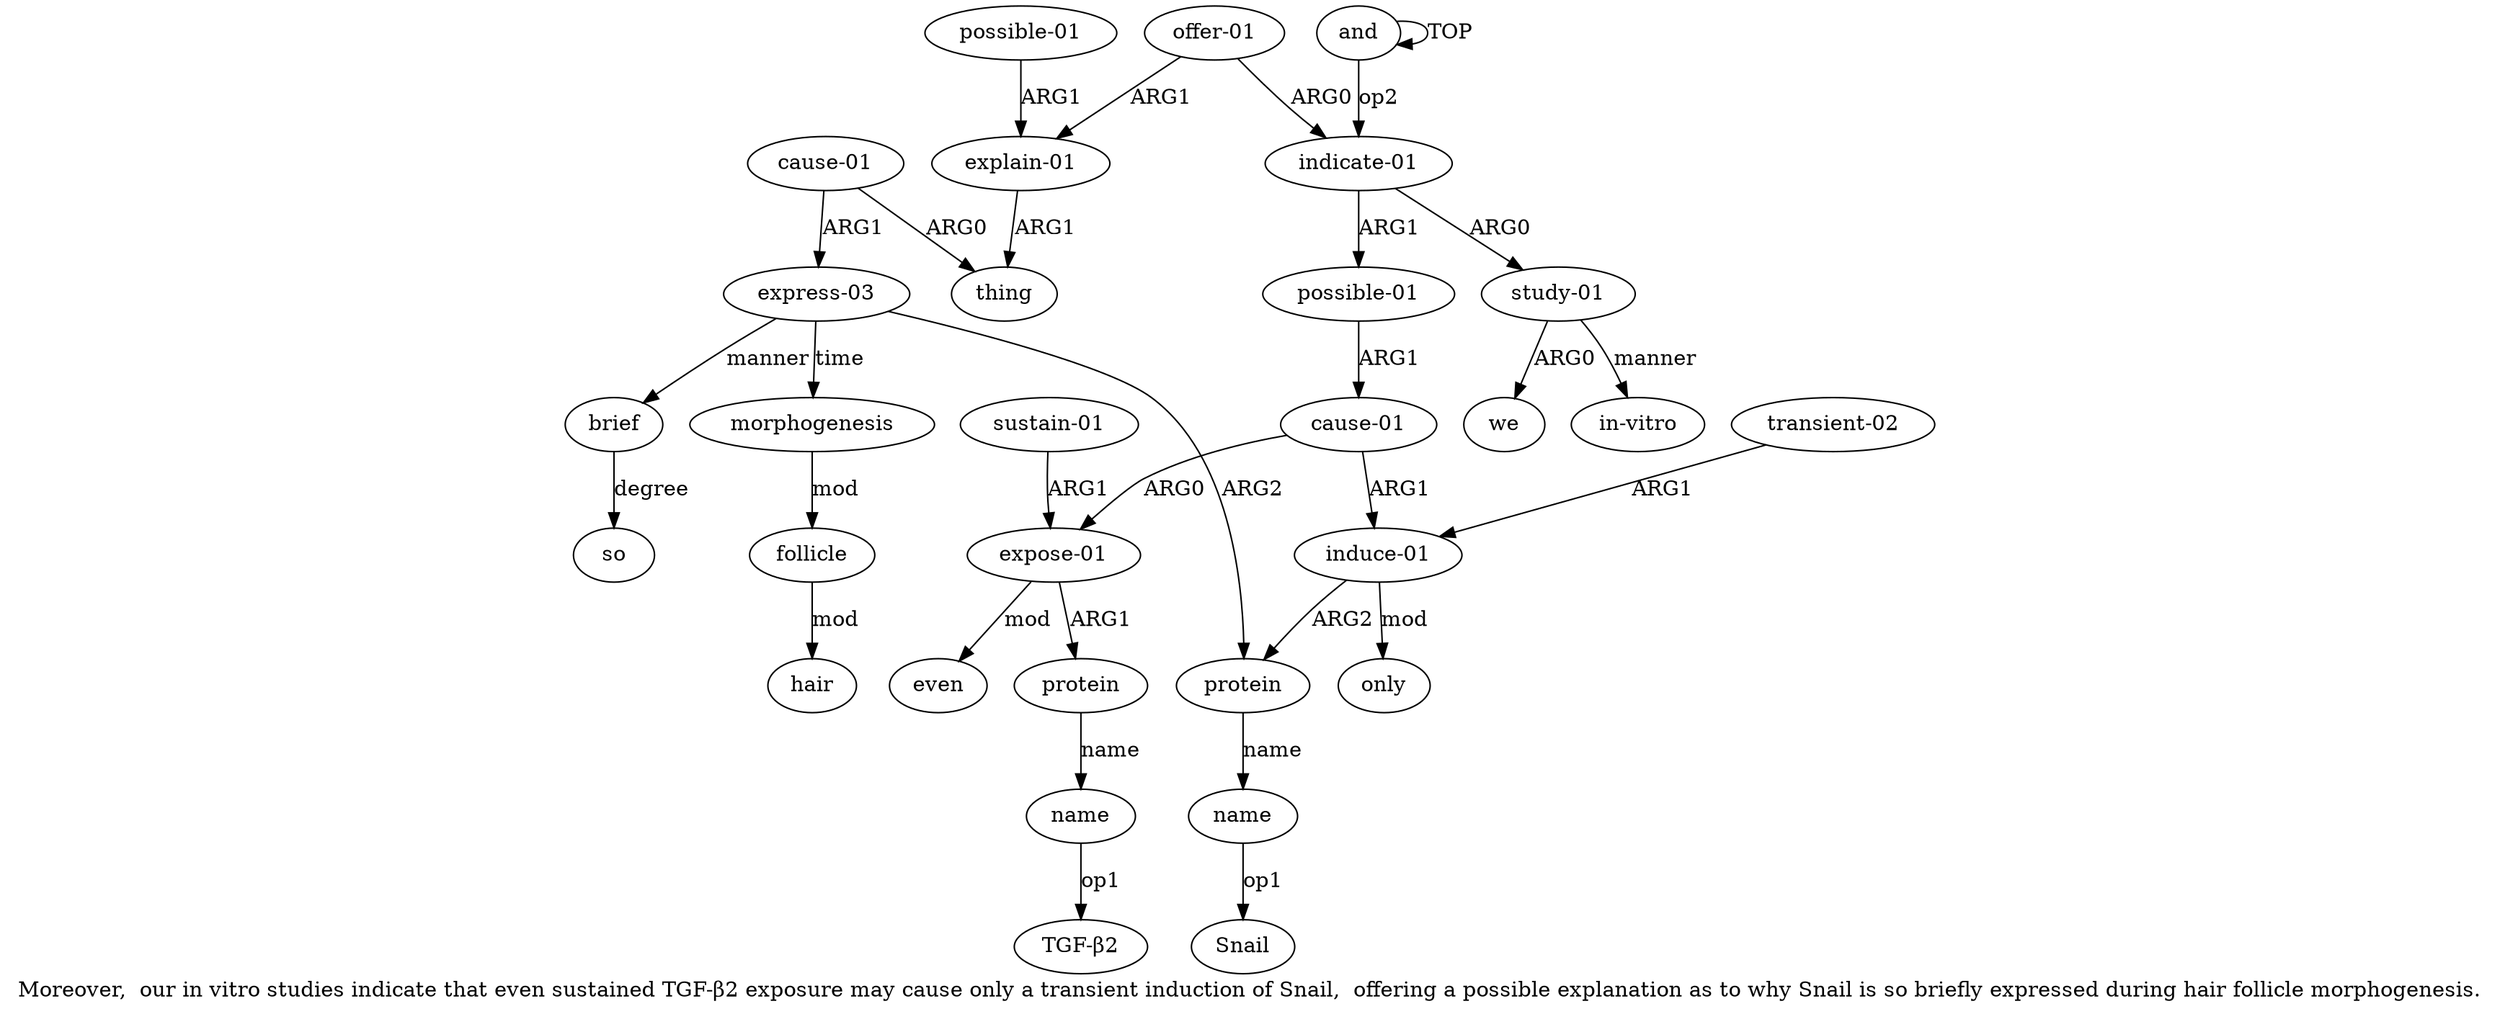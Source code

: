 digraph  {
	graph [label="Moreover,  our in vitro studies indicate that even sustained TGF-β2 exposure may cause only a transient induction of Snail,  offering \
a possible explanation as to why Snail is so briefly expressed during hair follicle morphogenesis."];
	node [label="\N"];
	a20	 [color=black,
		gold_ind=20,
		gold_label="cause-01",
		label="cause-01",
		test_ind=20,
		test_label="cause-01"];
	a21	 [color=black,
		gold_ind=21,
		gold_label="express-03",
		label="express-03",
		test_ind=21,
		test_label="express-03"];
	a20 -> a21 [key=0,
	color=black,
	gold_label=ARG1,
	label=ARG1,
	test_label=ARG1];
a19 [color=black,
	gold_ind=19,
	gold_label=thing,
	label=thing,
	test_ind=19,
	test_label=thing];
a20 -> a19 [key=0,
color=black,
gold_label=ARG0,
label=ARG0,
test_label=ARG0];
a22 [color=black,
gold_ind=22,
gold_label=brief,
label=brief,
test_ind=22,
test_label=brief];
a21 -> a22 [key=0,
color=black,
gold_label=manner,
label=manner,
test_label=manner];
a24 [color=black,
gold_ind=24,
gold_label=morphogenesis,
label=morphogenesis,
test_ind=24,
test_label=morphogenesis];
a21 -> a24 [key=0,
color=black,
gold_label=time,
label=time,
test_label=time];
a13 [color=black,
gold_ind=13,
gold_label=protein,
label=protein,
test_ind=13,
test_label=protein];
a21 -> a13 [key=0,
color=black,
gold_label=ARG2,
label=ARG2,
test_label=ARG2];
a23 [color=black,
gold_ind=23,
gold_label=so,
label=so,
test_ind=23,
test_label=so];
a22 -> a23 [key=0,
color=black,
gold_label=degree,
label=degree,
test_label=degree];
a25 [color=black,
gold_ind=25,
gold_label=follicle,
label=follicle,
test_ind=25,
test_label=follicle];
a24 -> a25 [key=0,
color=black,
gold_label=mod,
label=mod,
test_label=mod];
a26 [color=black,
gold_ind=26,
gold_label=hair,
label=hair,
test_ind=26,
test_label=hair];
a25 -> a26 [key=0,
color=black,
gold_label=mod,
label=mod,
test_label=mod];
a27 [color=black,
gold_ind=27,
gold_label="possible-01",
label="possible-01",
test_ind=27,
test_label="possible-01"];
a18 [color=black,
gold_ind=18,
gold_label="explain-01",
label="explain-01",
test_ind=18,
test_label="explain-01"];
a27 -> a18 [key=0,
color=black,
gold_label=ARG1,
label=ARG1,
test_label=ARG1];
"a9 TGF-β2" [color=black,
gold_ind=-1,
gold_label="TGF-β2",
label="TGF-β2",
test_ind=-1,
test_label="TGF-β2"];
a15 [color=black,
gold_ind=15,
gold_label="transient-02",
label="transient-02",
test_ind=15,
test_label="transient-02"];
a12 [color=black,
gold_ind=12,
gold_label="induce-01",
label="induce-01",
test_ind=12,
test_label="induce-01"];
a15 -> a12 [key=0,
color=black,
gold_label=ARG1,
label=ARG1,
test_label=ARG1];
a14 [color=black,
gold_ind=14,
gold_label=name,
label=name,
test_ind=14,
test_label=name];
"a14 Snail" [color=black,
gold_ind=-1,
gold_label=Snail,
label=Snail,
test_ind=-1,
test_label=Snail];
a14 -> "a14 Snail" [key=0,
color=black,
gold_label=op1,
label=op1,
test_label=op1];
a17 [color=black,
gold_ind=17,
gold_label="offer-01",
label="offer-01",
test_ind=17,
test_label="offer-01"];
a17 -> a18 [key=0,
color=black,
gold_label=ARG1,
label=ARG1,
test_label=ARG1];
a1 [color=black,
gold_ind=1,
gold_label="indicate-01",
label="indicate-01",
test_ind=1,
test_label="indicate-01"];
a17 -> a1 [key=0,
color=black,
gold_label=ARG0,
label=ARG0,
test_label=ARG0];
a16 [color=black,
gold_ind=16,
gold_label=only,
label=only,
test_ind=16,
test_label=only];
a11 [color=black,
gold_ind=11,
gold_label=even,
label=even,
test_ind=11,
test_label=even];
a10 [color=black,
gold_ind=10,
gold_label="sustain-01",
label="sustain-01",
test_ind=10,
test_label="sustain-01"];
a7 [color=black,
gold_ind=7,
gold_label="expose-01",
label="expose-01",
test_ind=7,
test_label="expose-01"];
a10 -> a7 [key=0,
color=black,
gold_label=ARG1,
label=ARG1,
test_label=ARG1];
a13 -> a14 [key=0,
color=black,
gold_label=name,
label=name,
test_label=name];
a12 -> a16 [key=0,
color=black,
gold_label=mod,
label=mod,
test_label=mod];
a12 -> a13 [key=0,
color=black,
gold_label=ARG2,
label=ARG2,
test_label=ARG2];
a18 -> a19 [key=0,
color=black,
gold_label=ARG1,
label=ARG1,
test_label=ARG1];
a2 [color=black,
gold_ind=2,
gold_label="study-01",
label="study-01",
test_ind=2,
test_label="study-01"];
a1 -> a2 [key=0,
color=black,
gold_label=ARG0,
label=ARG0,
test_label=ARG0];
a5 [color=black,
gold_ind=5,
gold_label="possible-01",
label="possible-01",
test_ind=5,
test_label="possible-01"];
a1 -> a5 [key=0,
color=black,
gold_label=ARG1,
label=ARG1,
test_label=ARG1];
a0 [color=black,
gold_ind=0,
gold_label=and,
label=and,
test_ind=0,
test_label=and];
a0 -> a1 [key=0,
color=black,
gold_label=op2,
label=op2,
test_label=op2];
a0 -> a0 [key=0,
color=black,
gold_label=TOP,
label=TOP,
test_label=TOP];
a3 [color=black,
gold_ind=3,
gold_label=we,
label=we,
test_ind=3,
test_label=we];
a2 -> a3 [key=0,
color=black,
gold_label=ARG0,
label=ARG0,
test_label=ARG0];
a4 [color=black,
gold_ind=4,
gold_label="in-vitro",
label="in-vitro",
test_ind=4,
test_label="in-vitro"];
a2 -> a4 [key=0,
color=black,
gold_label=manner,
label=manner,
test_label=manner];
a6 [color=black,
gold_ind=6,
gold_label="cause-01",
label="cause-01",
test_ind=6,
test_label="cause-01"];
a5 -> a6 [key=0,
color=black,
gold_label=ARG1,
label=ARG1,
test_label=ARG1];
a7 -> a11 [key=0,
color=black,
gold_label=mod,
label=mod,
test_label=mod];
a8 [color=black,
gold_ind=8,
gold_label=protein,
label=protein,
test_ind=8,
test_label=protein];
a7 -> a8 [key=0,
color=black,
gold_label=ARG1,
label=ARG1,
test_label=ARG1];
a6 -> a12 [key=0,
color=black,
gold_label=ARG1,
label=ARG1,
test_label=ARG1];
a6 -> a7 [key=0,
color=black,
gold_label=ARG0,
label=ARG0,
test_label=ARG0];
a9 [color=black,
gold_ind=9,
gold_label=name,
label=name,
test_ind=9,
test_label=name];
a9 -> "a9 TGF-β2" [key=0,
color=black,
gold_label=op1,
label=op1,
test_label=op1];
a8 -> a9 [key=0,
color=black,
gold_label=name,
label=name,
test_label=name];
}
